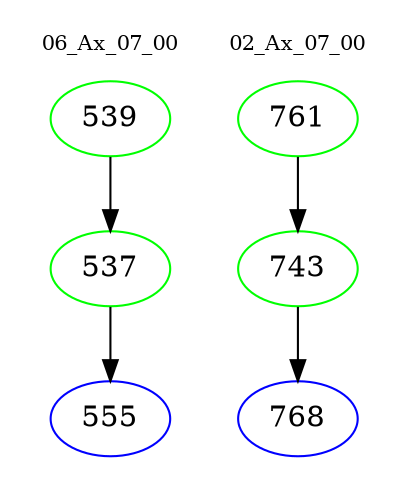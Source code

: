 digraph{
subgraph cluster_0 {
color = white
label = "06_Ax_07_00";
fontsize=10;
T0_539 [label="539", color="green"]
T0_539 -> T0_537 [color="black"]
T0_537 [label="537", color="green"]
T0_537 -> T0_555 [color="black"]
T0_555 [label="555", color="blue"]
}
subgraph cluster_1 {
color = white
label = "02_Ax_07_00";
fontsize=10;
T1_761 [label="761", color="green"]
T1_761 -> T1_743 [color="black"]
T1_743 [label="743", color="green"]
T1_743 -> T1_768 [color="black"]
T1_768 [label="768", color="blue"]
}
}
